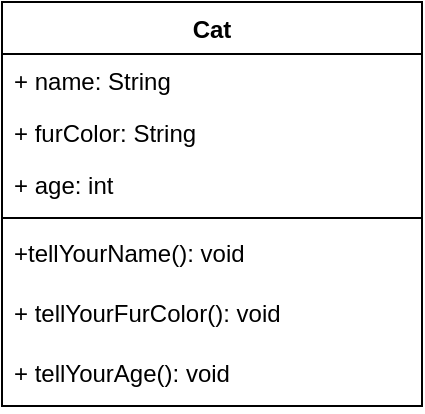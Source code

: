 <mxfile version="14.7.3" type="github">
  <diagram id="eeN6w6tHdhorWHY_jcj7" name="Page-1">
    <mxGraphModel dx="1038" dy="578" grid="1" gridSize="10" guides="1" tooltips="1" connect="1" arrows="1" fold="1" page="1" pageScale="1" pageWidth="827" pageHeight="1169" math="0" shadow="0">
      <root>
        <mxCell id="0" />
        <mxCell id="1" parent="0" />
        <mxCell id="uW4ImHZXISOIBNq_aQgl-1" value="Cat" style="swimlane;fontStyle=1;align=center;verticalAlign=top;childLayout=stackLayout;horizontal=1;startSize=26;horizontalStack=0;resizeParent=1;resizeParentMax=0;resizeLast=0;collapsible=1;marginBottom=0;" parent="1" vertex="1">
          <mxGeometry width="210" height="202" as="geometry">
            <mxRectangle x="270" y="90" width="50" height="26" as="alternateBounds" />
          </mxGeometry>
        </mxCell>
        <mxCell id="uW4ImHZXISOIBNq_aQgl-2" value="+ name: String" style="text;strokeColor=none;fillColor=none;align=left;verticalAlign=top;spacingLeft=4;spacingRight=4;overflow=hidden;rotatable=0;points=[[0,0.5],[1,0.5]];portConstraint=eastwest;" parent="uW4ImHZXISOIBNq_aQgl-1" vertex="1">
          <mxGeometry y="26" width="210" height="26" as="geometry" />
        </mxCell>
        <mxCell id="uW4ImHZXISOIBNq_aQgl-18" value="+ furColor: String" style="text;strokeColor=none;fillColor=none;align=left;verticalAlign=top;spacingLeft=4;spacingRight=4;overflow=hidden;rotatable=0;points=[[0,0.5],[1,0.5]];portConstraint=eastwest;" parent="uW4ImHZXISOIBNq_aQgl-1" vertex="1">
          <mxGeometry y="52" width="210" height="26" as="geometry" />
        </mxCell>
        <mxCell id="uW4ImHZXISOIBNq_aQgl-19" value="+ age: int" style="text;strokeColor=none;fillColor=none;align=left;verticalAlign=top;spacingLeft=4;spacingRight=4;overflow=hidden;rotatable=0;points=[[0,0.5],[1,0.5]];portConstraint=eastwest;" parent="uW4ImHZXISOIBNq_aQgl-1" vertex="1">
          <mxGeometry y="78" width="210" height="26" as="geometry" />
        </mxCell>
        <mxCell id="uW4ImHZXISOIBNq_aQgl-3" value="" style="line;strokeWidth=1;fillColor=none;align=left;verticalAlign=middle;spacingTop=-1;spacingLeft=3;spacingRight=3;rotatable=0;labelPosition=right;points=[];portConstraint=eastwest;" parent="uW4ImHZXISOIBNq_aQgl-1" vertex="1">
          <mxGeometry y="104" width="210" height="8" as="geometry" />
        </mxCell>
        <mxCell id="uW4ImHZXISOIBNq_aQgl-4" value="+tellYourName(): void" style="text;strokeColor=none;fillColor=none;align=left;verticalAlign=top;spacingLeft=4;spacingRight=4;overflow=hidden;rotatable=0;points=[[0,0.5],[1,0.5]];portConstraint=eastwest;" parent="uW4ImHZXISOIBNq_aQgl-1" vertex="1">
          <mxGeometry y="112" width="210" height="30" as="geometry" />
        </mxCell>
        <mxCell id="uW4ImHZXISOIBNq_aQgl-17" value="+ tellYourFurColor(): void" style="text;strokeColor=none;fillColor=none;align=left;verticalAlign=top;spacingLeft=4;spacingRight=4;overflow=hidden;rotatable=0;points=[[0,0.5],[1,0.5]];portConstraint=eastwest;" parent="uW4ImHZXISOIBNq_aQgl-1" vertex="1">
          <mxGeometry y="142" width="210" height="30" as="geometry" />
        </mxCell>
        <mxCell id="uW4ImHZXISOIBNq_aQgl-20" value="+ tellYourAge(): void" style="text;strokeColor=none;fillColor=none;align=left;verticalAlign=top;spacingLeft=4;spacingRight=4;overflow=hidden;rotatable=0;points=[[0,0.5],[1,0.5]];portConstraint=eastwest;" parent="uW4ImHZXISOIBNq_aQgl-1" vertex="1">
          <mxGeometry y="172" width="210" height="30" as="geometry" />
        </mxCell>
      </root>
    </mxGraphModel>
  </diagram>
</mxfile>
